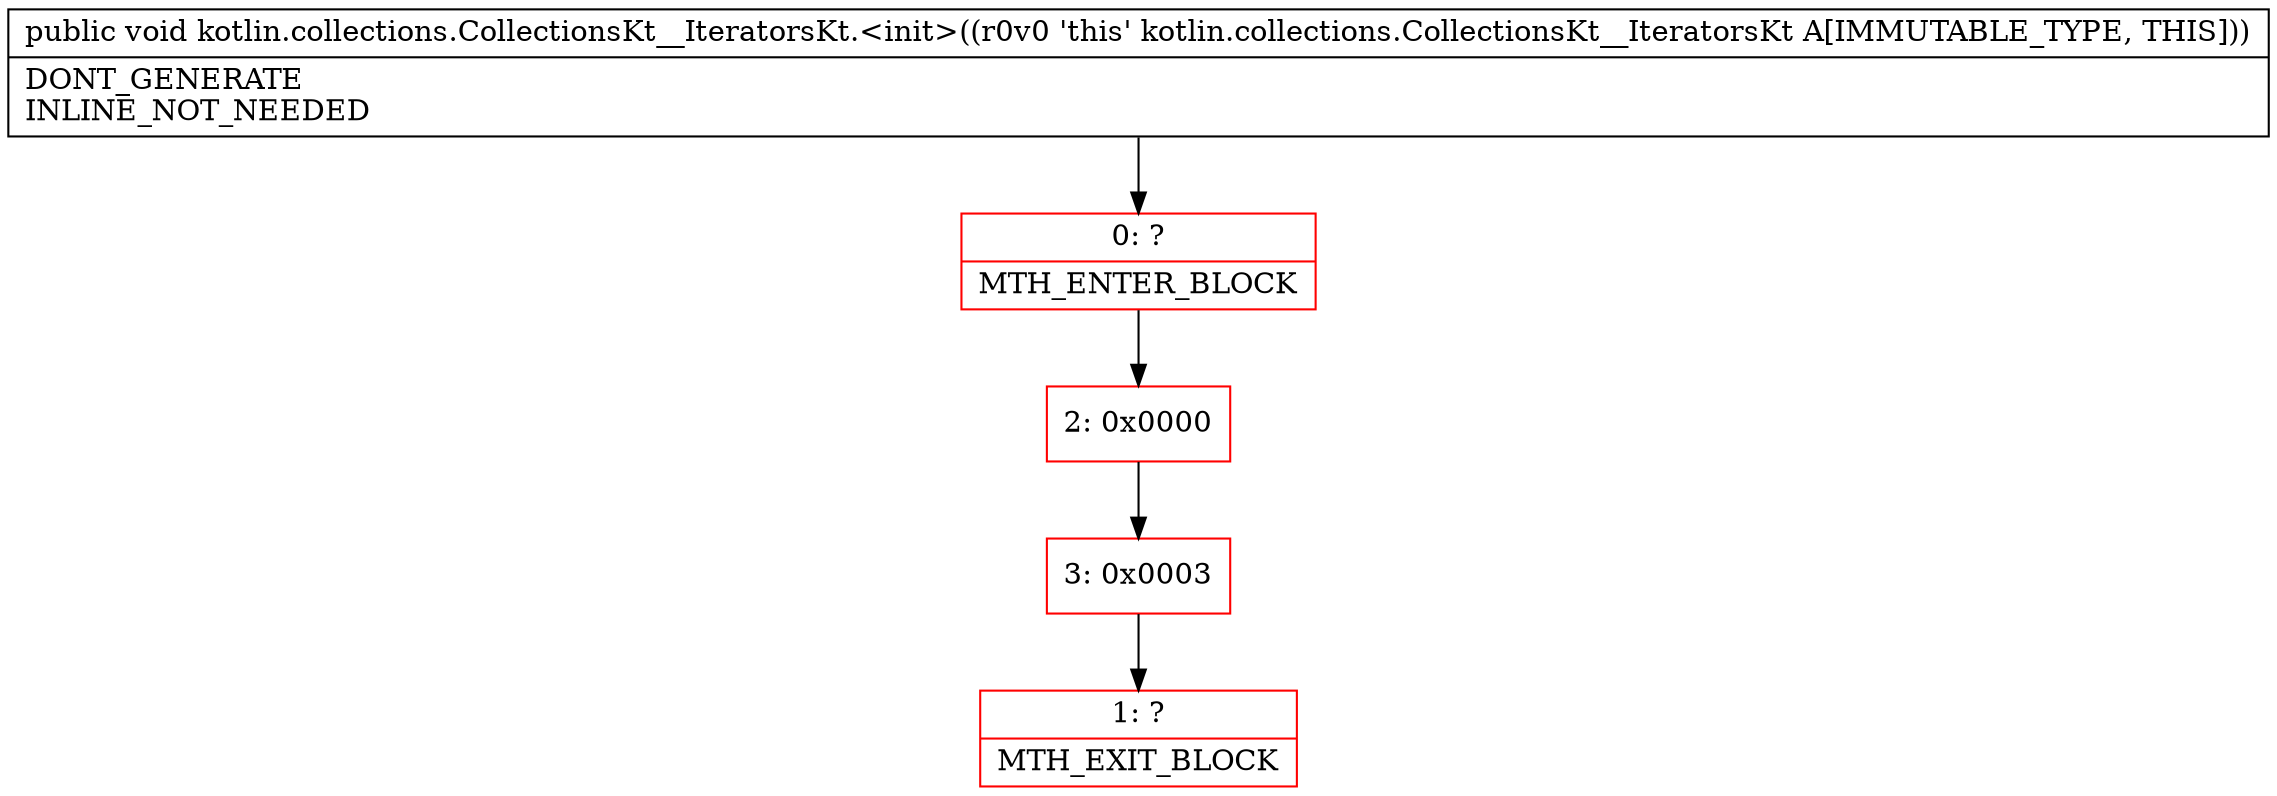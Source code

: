 digraph "CFG forkotlin.collections.CollectionsKt__IteratorsKt.\<init\>()V" {
subgraph cluster_Region_38343479 {
label = "R(0)";
node [shape=record,color=blue];
}
Node_0 [shape=record,color=red,label="{0\:\ ?|MTH_ENTER_BLOCK\l}"];
Node_2 [shape=record,color=red,label="{2\:\ 0x0000}"];
Node_3 [shape=record,color=red,label="{3\:\ 0x0003}"];
Node_1 [shape=record,color=red,label="{1\:\ ?|MTH_EXIT_BLOCK\l}"];
MethodNode[shape=record,label="{public void kotlin.collections.CollectionsKt__IteratorsKt.\<init\>((r0v0 'this' kotlin.collections.CollectionsKt__IteratorsKt A[IMMUTABLE_TYPE, THIS]))  | DONT_GENERATE\lINLINE_NOT_NEEDED\l}"];
MethodNode -> Node_0;Node_0 -> Node_2;
Node_2 -> Node_3;
Node_3 -> Node_1;
}

